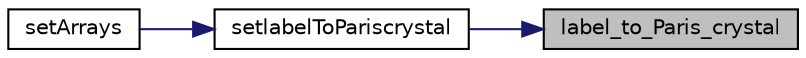digraph "label_to_Paris_crystal"
{
 // LATEX_PDF_SIZE
  edge [fontname="Helvetica",fontsize="10",labelfontname="Helvetica",labelfontsize="10"];
  node [fontname="Helvetica",fontsize="10",shape=record];
  rankdir="RL";
  Node1 [label="label_to_Paris_crystal",height=0.2,width=0.4,color="black", fillcolor="grey75", style="filled", fontcolor="black",tooltip=" "];
  Node1 -> Node2 [dir="back",color="midnightblue",fontsize="10",style="solid",fontname="Helvetica"];
  Node2 [label="setlabelToPariscrystal",height=0.2,width=0.4,color="black", fillcolor="white", style="filled",URL="$utils_8hpp.html#a9d3b6df1d7f87155906f187c614facce",tooltip=" "];
  Node2 -> Node3 [dir="back",color="midnightblue",fontsize="10",style="solid",fontname="Helvetica"];
  Node3 [label="setArrays",height=0.2,width=0.4,color="black", fillcolor="white", style="filled",URL="$utils_8hpp.html#a71db5da3a28ad66a42c733305b6df5ec",tooltip=" "];
}
